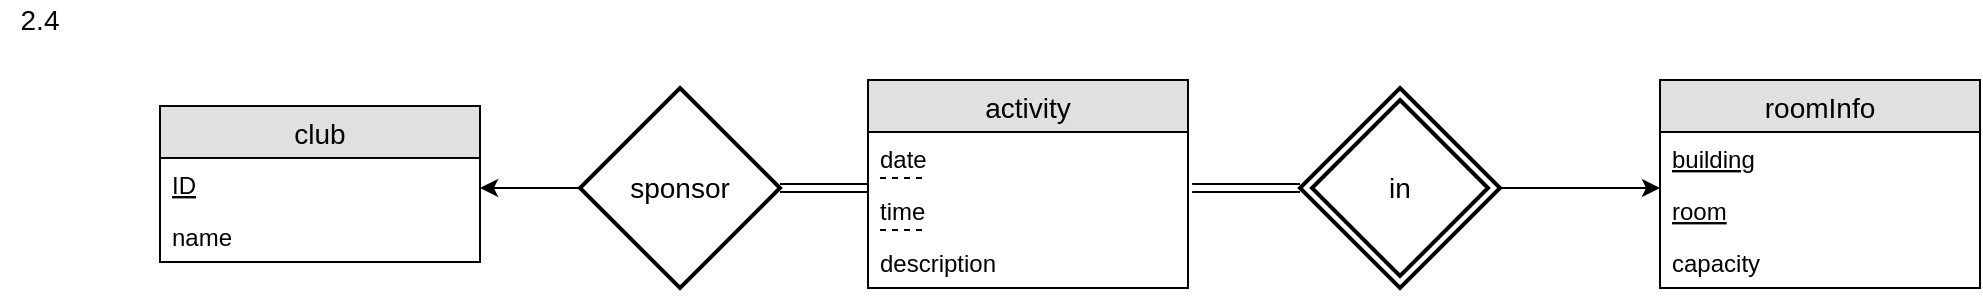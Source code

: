 <mxfile version="12.2.3" type="github" pages="1">
  <diagram id="VY9bVv_uSy-Bu69VJ9aL" name="Page-1">
    <mxGraphModel dx="786" dy="513" grid="1" gridSize="10" guides="1" tooltips="1" connect="1" arrows="1" fold="1" page="1" pageScale="1" pageWidth="1169" pageHeight="827" math="0" shadow="0">
      <root>
        <mxCell id="0"/>
        <mxCell id="1" parent="0"/>
        <mxCell id="-QWWCps_DgQTeQD6dPXx-38" value="club" style="swimlane;fontStyle=0;childLayout=stackLayout;horizontal=1;startSize=26;fillColor=#e0e0e0;horizontalStack=0;resizeParent=1;resizeParentMax=0;resizeLast=0;collapsible=1;marginBottom=0;swimlaneFillColor=#ffffff;align=center;fontSize=14;" vertex="1" parent="1">
          <mxGeometry x="140" y="163" width="160" height="78" as="geometry"/>
        </mxCell>
        <mxCell id="-QWWCps_DgQTeQD6dPXx-39" value="ID" style="text;strokeColor=none;fillColor=none;spacingLeft=4;spacingRight=4;overflow=hidden;rotatable=0;points=[[0,0.5],[1,0.5]];portConstraint=eastwest;fontSize=12;fontStyle=4" vertex="1" parent="-QWWCps_DgQTeQD6dPXx-38">
          <mxGeometry y="26" width="160" height="26" as="geometry"/>
        </mxCell>
        <mxCell id="-QWWCps_DgQTeQD6dPXx-40" value="name" style="text;strokeColor=none;fillColor=none;spacingLeft=4;spacingRight=4;overflow=hidden;rotatable=0;points=[[0,0.5],[1,0.5]];portConstraint=eastwest;fontSize=12;" vertex="1" parent="-QWWCps_DgQTeQD6dPXx-38">
          <mxGeometry y="52" width="160" height="26" as="geometry"/>
        </mxCell>
        <mxCell id="-QWWCps_DgQTeQD6dPXx-41" value="activity" style="swimlane;fontStyle=0;childLayout=stackLayout;horizontal=1;startSize=26;fillColor=#e0e0e0;horizontalStack=0;resizeParent=1;resizeParentMax=0;resizeLast=0;collapsible=1;marginBottom=0;swimlaneFillColor=#ffffff;align=center;fontSize=14;" vertex="1" parent="1">
          <mxGeometry x="494" y="150" width="160" height="104" as="geometry"/>
        </mxCell>
        <mxCell id="-QWWCps_DgQTeQD6dPXx-42" value="date" style="text;strokeColor=none;fillColor=none;spacingLeft=4;spacingRight=4;overflow=hidden;rotatable=0;points=[[0,0.5],[1,0.5]];portConstraint=eastwest;fontSize=12;fontStyle=0" vertex="1" parent="-QWWCps_DgQTeQD6dPXx-41">
          <mxGeometry y="26" width="160" height="26" as="geometry"/>
        </mxCell>
        <mxCell id="-QWWCps_DgQTeQD6dPXx-70" value="" style="endArrow=none;dashed=1;html=1;" edge="1" parent="-QWWCps_DgQTeQD6dPXx-41">
          <mxGeometry width="50" height="50" relative="1" as="geometry">
            <mxPoint x="6" y="49" as="sourcePoint"/>
            <mxPoint x="27" y="49" as="targetPoint"/>
          </mxGeometry>
        </mxCell>
        <mxCell id="-QWWCps_DgQTeQD6dPXx-43" value="time" style="text;strokeColor=none;fillColor=none;spacingLeft=4;spacingRight=4;overflow=hidden;rotatable=0;points=[[0,0.5],[1,0.5]];portConstraint=eastwest;fontSize=12;fontStyle=0" vertex="1" parent="-QWWCps_DgQTeQD6dPXx-41">
          <mxGeometry y="52" width="160" height="26" as="geometry"/>
        </mxCell>
        <mxCell id="-QWWCps_DgQTeQD6dPXx-46" value="description" style="text;strokeColor=none;fillColor=none;spacingLeft=4;spacingRight=4;overflow=hidden;rotatable=0;points=[[0,0.5],[1,0.5]];portConstraint=eastwest;fontSize=12;fontStyle=0" vertex="1" parent="-QWWCps_DgQTeQD6dPXx-41">
          <mxGeometry y="78" width="160" height="26" as="geometry"/>
        </mxCell>
        <mxCell id="-QWWCps_DgQTeQD6dPXx-49" value="roomInfo" style="swimlane;fontStyle=0;childLayout=stackLayout;horizontal=1;startSize=26;fillColor=#e0e0e0;horizontalStack=0;resizeParent=1;resizeParentMax=0;resizeLast=0;collapsible=1;marginBottom=0;swimlaneFillColor=#ffffff;align=center;fontSize=14;" vertex="1" parent="1">
          <mxGeometry x="890" y="150" width="160" height="104" as="geometry"/>
        </mxCell>
        <mxCell id="-QWWCps_DgQTeQD6dPXx-50" value="building" style="text;strokeColor=none;fillColor=none;spacingLeft=4;spacingRight=4;overflow=hidden;rotatable=0;points=[[0,0.5],[1,0.5]];portConstraint=eastwest;fontSize=12;fontStyle=4" vertex="1" parent="-QWWCps_DgQTeQD6dPXx-49">
          <mxGeometry y="26" width="160" height="26" as="geometry"/>
        </mxCell>
        <mxCell id="-QWWCps_DgQTeQD6dPXx-51" value="room" style="text;strokeColor=none;fillColor=none;spacingLeft=4;spacingRight=4;overflow=hidden;rotatable=0;points=[[0,0.5],[1,0.5]];portConstraint=eastwest;fontSize=12;fontStyle=4" vertex="1" parent="-QWWCps_DgQTeQD6dPXx-49">
          <mxGeometry y="52" width="160" height="26" as="geometry"/>
        </mxCell>
        <mxCell id="-QWWCps_DgQTeQD6dPXx-52" value="capacity" style="text;strokeColor=none;fillColor=none;spacingLeft=4;spacingRight=4;overflow=hidden;rotatable=0;points=[[0,0.5],[1,0.5]];portConstraint=eastwest;fontSize=12;" vertex="1" parent="-QWWCps_DgQTeQD6dPXx-49">
          <mxGeometry y="78" width="160" height="26" as="geometry"/>
        </mxCell>
        <mxCell id="-QWWCps_DgQTeQD6dPXx-57" style="edgeStyle=orthogonalEdgeStyle;rounded=0;orthogonalLoop=1;jettySize=auto;html=1;exitX=1;exitY=0.5;exitDx=0;exitDy=0;entryX=0;entryY=0.077;entryDx=0;entryDy=0;entryPerimeter=0;" edge="1" parent="1" source="-QWWCps_DgQTeQD6dPXx-53" target="-QWWCps_DgQTeQD6dPXx-51">
          <mxGeometry relative="1" as="geometry"/>
        </mxCell>
        <mxCell id="-QWWCps_DgQTeQD6dPXx-53" value="in" style="shape=rhombus;double=1;strokeWidth=2;fontSize=17;perimeter=rhombusPerimeter;whiteSpace=wrap;html=1;align=center;fontSize=14;" vertex="1" parent="1">
          <mxGeometry x="710" y="154" width="100" height="100" as="geometry"/>
        </mxCell>
        <mxCell id="-QWWCps_DgQTeQD6dPXx-54" value="" style="shape=link;html=1;entryX=0;entryY=0.5;entryDx=0;entryDy=0;exitX=1.013;exitY=0.077;exitDx=0;exitDy=0;exitPerimeter=0;" edge="1" parent="1" source="-QWWCps_DgQTeQD6dPXx-43" target="-QWWCps_DgQTeQD6dPXx-53">
          <mxGeometry width="50" height="50" relative="1" as="geometry">
            <mxPoint x="630" y="291" as="sourcePoint"/>
            <mxPoint x="680" y="241" as="targetPoint"/>
          </mxGeometry>
        </mxCell>
        <mxCell id="-QWWCps_DgQTeQD6dPXx-61" style="edgeStyle=orthogonalEdgeStyle;rounded=0;orthogonalLoop=1;jettySize=auto;html=1;exitX=0;exitY=0.5;exitDx=0;exitDy=0;" edge="1" parent="1" source="-QWWCps_DgQTeQD6dPXx-58">
          <mxGeometry relative="1" as="geometry">
            <mxPoint x="300" y="204" as="targetPoint"/>
          </mxGeometry>
        </mxCell>
        <mxCell id="-QWWCps_DgQTeQD6dPXx-58" value="sponsor" style="shape=rhombus;strokeWidth=2;fontSize=17;perimeter=rhombusPerimeter;whiteSpace=wrap;html=1;align=center;fontSize=14;" vertex="1" parent="1">
          <mxGeometry x="350" y="154" width="100" height="100" as="geometry"/>
        </mxCell>
        <mxCell id="-QWWCps_DgQTeQD6dPXx-59" value="" style="shape=link;html=1;exitX=1;exitY=0.5;exitDx=0;exitDy=0;entryX=0;entryY=0.077;entryDx=0;entryDy=0;entryPerimeter=0;" edge="1" parent="1" source="-QWWCps_DgQTeQD6dPXx-58" target="-QWWCps_DgQTeQD6dPXx-43">
          <mxGeometry width="50" height="50" relative="1" as="geometry">
            <mxPoint x="380" y="313" as="sourcePoint"/>
            <mxPoint x="440" y="243" as="targetPoint"/>
          </mxGeometry>
        </mxCell>
        <mxCell id="-QWWCps_DgQTeQD6dPXx-68" value="&lt;font style=&quot;font-size: 14px&quot;&gt;2.4&lt;/font&gt;" style="text;html=1;strokeColor=none;fillColor=none;align=center;verticalAlign=middle;whiteSpace=wrap;rounded=0;" vertex="1" parent="1">
          <mxGeometry x="60" y="110" width="40" height="20" as="geometry"/>
        </mxCell>
        <mxCell id="-QWWCps_DgQTeQD6dPXx-73" value="" style="endArrow=none;dashed=1;html=1;" edge="1" parent="1">
          <mxGeometry width="50" height="50" relative="1" as="geometry">
            <mxPoint x="500" y="225" as="sourcePoint"/>
            <mxPoint x="521" y="225" as="targetPoint"/>
          </mxGeometry>
        </mxCell>
      </root>
    </mxGraphModel>
  </diagram>
</mxfile>
